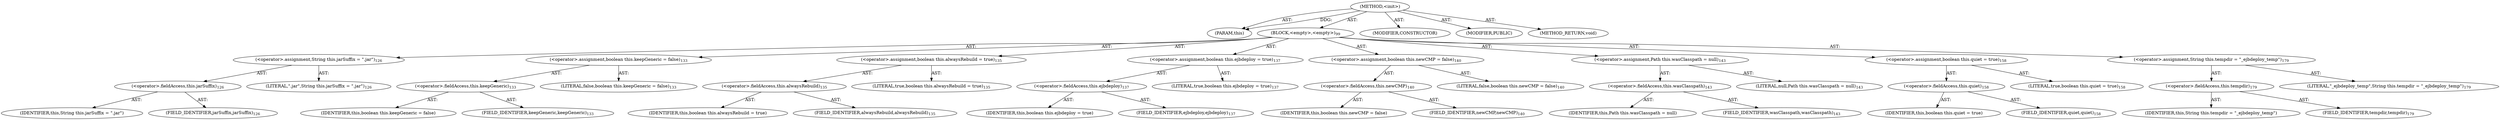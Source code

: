 digraph "&lt;init&gt;" {  
"111669149729" [label = <(METHOD,&lt;init&gt;)> ]
"115964117061" [label = <(PARAM,this)> ]
"25769803894" [label = <(BLOCK,&lt;empty&gt;,&lt;empty&gt;)<SUB>99</SUB>> ]
"30064771607" [label = <(&lt;operator&gt;.assignment,String this.jarSuffix = &quot;.jar&quot;)<SUB>126</SUB>> ]
"30064771608" [label = <(&lt;operator&gt;.fieldAccess,this.jarSuffix)<SUB>126</SUB>> ]
"68719477183" [label = <(IDENTIFIER,this,String this.jarSuffix = &quot;.jar&quot;)> ]
"55834574935" [label = <(FIELD_IDENTIFIER,jarSuffix,jarSuffix)<SUB>126</SUB>> ]
"90194313325" [label = <(LITERAL,&quot;.jar&quot;,String this.jarSuffix = &quot;.jar&quot;)<SUB>126</SUB>> ]
"30064771609" [label = <(&lt;operator&gt;.assignment,boolean this.keepGeneric = false)<SUB>133</SUB>> ]
"30064771610" [label = <(&lt;operator&gt;.fieldAccess,this.keepGeneric)<SUB>133</SUB>> ]
"68719477184" [label = <(IDENTIFIER,this,boolean this.keepGeneric = false)> ]
"55834574936" [label = <(FIELD_IDENTIFIER,keepGeneric,keepGeneric)<SUB>133</SUB>> ]
"90194313326" [label = <(LITERAL,false,boolean this.keepGeneric = false)<SUB>133</SUB>> ]
"30064771611" [label = <(&lt;operator&gt;.assignment,boolean this.alwaysRebuild = true)<SUB>135</SUB>> ]
"30064771612" [label = <(&lt;operator&gt;.fieldAccess,this.alwaysRebuild)<SUB>135</SUB>> ]
"68719477185" [label = <(IDENTIFIER,this,boolean this.alwaysRebuild = true)> ]
"55834574937" [label = <(FIELD_IDENTIFIER,alwaysRebuild,alwaysRebuild)<SUB>135</SUB>> ]
"90194313327" [label = <(LITERAL,true,boolean this.alwaysRebuild = true)<SUB>135</SUB>> ]
"30064771613" [label = <(&lt;operator&gt;.assignment,boolean this.ejbdeploy = true)<SUB>137</SUB>> ]
"30064771614" [label = <(&lt;operator&gt;.fieldAccess,this.ejbdeploy)<SUB>137</SUB>> ]
"68719477186" [label = <(IDENTIFIER,this,boolean this.ejbdeploy = true)> ]
"55834574938" [label = <(FIELD_IDENTIFIER,ejbdeploy,ejbdeploy)<SUB>137</SUB>> ]
"90194313328" [label = <(LITERAL,true,boolean this.ejbdeploy = true)<SUB>137</SUB>> ]
"30064771615" [label = <(&lt;operator&gt;.assignment,boolean this.newCMP = false)<SUB>140</SUB>> ]
"30064771616" [label = <(&lt;operator&gt;.fieldAccess,this.newCMP)<SUB>140</SUB>> ]
"68719477187" [label = <(IDENTIFIER,this,boolean this.newCMP = false)> ]
"55834574939" [label = <(FIELD_IDENTIFIER,newCMP,newCMP)<SUB>140</SUB>> ]
"90194313329" [label = <(LITERAL,false,boolean this.newCMP = false)<SUB>140</SUB>> ]
"30064771617" [label = <(&lt;operator&gt;.assignment,Path this.wasClasspath = null)<SUB>143</SUB>> ]
"30064771618" [label = <(&lt;operator&gt;.fieldAccess,this.wasClasspath)<SUB>143</SUB>> ]
"68719477188" [label = <(IDENTIFIER,this,Path this.wasClasspath = null)> ]
"55834574940" [label = <(FIELD_IDENTIFIER,wasClasspath,wasClasspath)<SUB>143</SUB>> ]
"90194313330" [label = <(LITERAL,null,Path this.wasClasspath = null)<SUB>143</SUB>> ]
"30064771619" [label = <(&lt;operator&gt;.assignment,boolean this.quiet = true)<SUB>158</SUB>> ]
"30064771620" [label = <(&lt;operator&gt;.fieldAccess,this.quiet)<SUB>158</SUB>> ]
"68719477189" [label = <(IDENTIFIER,this,boolean this.quiet = true)> ]
"55834574941" [label = <(FIELD_IDENTIFIER,quiet,quiet)<SUB>158</SUB>> ]
"90194313331" [label = <(LITERAL,true,boolean this.quiet = true)<SUB>158</SUB>> ]
"30064771621" [label = <(&lt;operator&gt;.assignment,String this.tempdir = &quot;_ejbdeploy_temp&quot;)<SUB>179</SUB>> ]
"30064771622" [label = <(&lt;operator&gt;.fieldAccess,this.tempdir)<SUB>179</SUB>> ]
"68719477190" [label = <(IDENTIFIER,this,String this.tempdir = &quot;_ejbdeploy_temp&quot;)> ]
"55834574942" [label = <(FIELD_IDENTIFIER,tempdir,tempdir)<SUB>179</SUB>> ]
"90194313332" [label = <(LITERAL,&quot;_ejbdeploy_temp&quot;,String this.tempdir = &quot;_ejbdeploy_temp&quot;)<SUB>179</SUB>> ]
"133143986276" [label = <(MODIFIER,CONSTRUCTOR)> ]
"133143986277" [label = <(MODIFIER,PUBLIC)> ]
"128849018913" [label = <(METHOD_RETURN,void)> ]
  "111669149729" -> "115964117061"  [ label = "AST: "] 
  "111669149729" -> "25769803894"  [ label = "AST: "] 
  "111669149729" -> "133143986276"  [ label = "AST: "] 
  "111669149729" -> "133143986277"  [ label = "AST: "] 
  "111669149729" -> "128849018913"  [ label = "AST: "] 
  "25769803894" -> "30064771607"  [ label = "AST: "] 
  "25769803894" -> "30064771609"  [ label = "AST: "] 
  "25769803894" -> "30064771611"  [ label = "AST: "] 
  "25769803894" -> "30064771613"  [ label = "AST: "] 
  "25769803894" -> "30064771615"  [ label = "AST: "] 
  "25769803894" -> "30064771617"  [ label = "AST: "] 
  "25769803894" -> "30064771619"  [ label = "AST: "] 
  "25769803894" -> "30064771621"  [ label = "AST: "] 
  "30064771607" -> "30064771608"  [ label = "AST: "] 
  "30064771607" -> "90194313325"  [ label = "AST: "] 
  "30064771608" -> "68719477183"  [ label = "AST: "] 
  "30064771608" -> "55834574935"  [ label = "AST: "] 
  "30064771609" -> "30064771610"  [ label = "AST: "] 
  "30064771609" -> "90194313326"  [ label = "AST: "] 
  "30064771610" -> "68719477184"  [ label = "AST: "] 
  "30064771610" -> "55834574936"  [ label = "AST: "] 
  "30064771611" -> "30064771612"  [ label = "AST: "] 
  "30064771611" -> "90194313327"  [ label = "AST: "] 
  "30064771612" -> "68719477185"  [ label = "AST: "] 
  "30064771612" -> "55834574937"  [ label = "AST: "] 
  "30064771613" -> "30064771614"  [ label = "AST: "] 
  "30064771613" -> "90194313328"  [ label = "AST: "] 
  "30064771614" -> "68719477186"  [ label = "AST: "] 
  "30064771614" -> "55834574938"  [ label = "AST: "] 
  "30064771615" -> "30064771616"  [ label = "AST: "] 
  "30064771615" -> "90194313329"  [ label = "AST: "] 
  "30064771616" -> "68719477187"  [ label = "AST: "] 
  "30064771616" -> "55834574939"  [ label = "AST: "] 
  "30064771617" -> "30064771618"  [ label = "AST: "] 
  "30064771617" -> "90194313330"  [ label = "AST: "] 
  "30064771618" -> "68719477188"  [ label = "AST: "] 
  "30064771618" -> "55834574940"  [ label = "AST: "] 
  "30064771619" -> "30064771620"  [ label = "AST: "] 
  "30064771619" -> "90194313331"  [ label = "AST: "] 
  "30064771620" -> "68719477189"  [ label = "AST: "] 
  "30064771620" -> "55834574941"  [ label = "AST: "] 
  "30064771621" -> "30064771622"  [ label = "AST: "] 
  "30064771621" -> "90194313332"  [ label = "AST: "] 
  "30064771622" -> "68719477190"  [ label = "AST: "] 
  "30064771622" -> "55834574942"  [ label = "AST: "] 
  "111669149729" -> "115964117061"  [ label = "DDG: "] 
}
